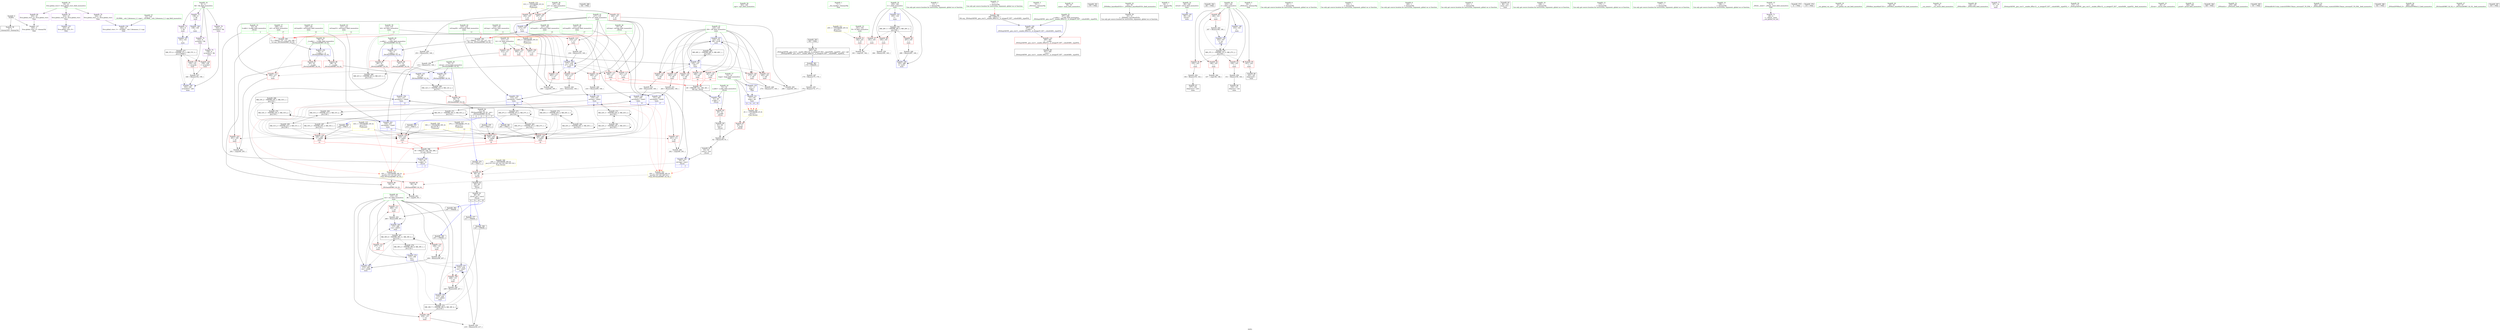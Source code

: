 digraph "SVFG" {
	label="SVFG";

	Node0x5619ba3e0a50 [shape=record,color=grey,label="{NodeID: 0\nNullPtr}"];
	Node0x5619ba3e0a50 -> Node0x5619ba3f6b60[style=solid];
	Node0x5619ba3e0a50 -> Node0x5619ba3fbd30[style=solid];
	Node0x5619ba411150 [shape=record,color=black,label="{NodeID: 277\nMR_57V_4 = PHI(MR_57V_5, MR_57V_3, )\npts\{110000 \}\n}"];
	Node0x5619ba411150 -> Node0x5619ba3fb480[style=dashed];
	Node0x5619ba411150 -> Node0x5619ba3fb550[style=dashed];
	Node0x5619ba411150 -> Node0x5619ba3fc720[style=dashed];
	Node0x5619ba3f5ec0 [shape=record,color=red,label="{NodeID: 111\n268\<--115\n\<--res\nmain\n}"];
	Node0x5619ba3f5ec0 -> Node0x5619ba402b00[style=solid];
	Node0x5619ba3f4250 [shape=record,color=green,label="{NodeID: 28\n74\<--75\nretval\<--retval_field_insensitive\n_ZSt3minIiERKT_S2_S2_\n}"];
	Node0x5619ba3f4250 -> Node0x5619ba3f8170[style=solid];
	Node0x5619ba3f4250 -> Node0x5619ba3fc240[style=solid];
	Node0x5619ba3f4250 -> Node0x5619ba3fc310[style=solid];
	Node0x5619ba3fedb0 [shape=record,color=black,label="{NodeID: 388\n194 = PHI()\n}"];
	Node0x5619ba3fbf00 [shape=record,color=blue,label="{NodeID: 139\n53\<--50\nb.addr\<--b\n_Z2coii\n|{|<s1>3}}"];
	Node0x5619ba3fbf00 -> Node0x5619ba3f80a0[style=dashed];
	Node0x5619ba3fbf00:s1 -> Node0x5619ba418b30[style=dashed,color=red];
	Node0x5619ba3f6960 [shape=record,color=green,label="{NodeID: 56\n303\<--304\nsqrt\<--sqrt_field_insensitive\n}"];
	Node0x5619ba403580 [shape=record,color=grey,label="{NodeID: 250\n219 = Binary(218, 217, )\n}"];
	Node0x5619ba403580 -> Node0x5619ba3fcda0[style=solid];
	Node0x5619ba3fd5c0 [shape=record,color=blue,label="{NodeID: 167\n125\<--274\ni36\<--inc56\nmain\n}"];
	Node0x5619ba3fd5c0 -> Node0x5619ba3faed0[style=dashed];
	Node0x5619ba3fd5c0 -> Node0x5619ba3fafa0[style=dashed];
	Node0x5619ba3fd5c0 -> Node0x5619ba3fb070[style=dashed];
	Node0x5619ba3fd5c0 -> Node0x5619ba3fb140[style=dashed];
	Node0x5619ba3fd5c0 -> Node0x5619ba3fb210[style=dashed];
	Node0x5619ba3fd5c0 -> Node0x5619ba3fb2e0[style=dashed];
	Node0x5619ba3fd5c0 -> Node0x5619ba3fb3b0[style=dashed];
	Node0x5619ba3fd5c0 -> Node0x5619ba3fd5c0[style=dashed];
	Node0x5619ba3fd5c0 -> Node0x5619ba413850[style=dashed];
	Node0x5619ba3f8170 [shape=record,color=red,label="{NodeID: 84\n94\<--74\n\<--retval\n_ZSt3minIiERKT_S2_S2_\n}"];
	Node0x5619ba3f8170 -> Node0x5619ba3f70a0[style=solid];
	Node0x5619ba3cf5d0 [shape=record,color=green,label="{NodeID: 1\n7\<--1\n__dso_handle\<--dummyObj\nGlob }"];
	Node0x5619ba411650 [shape=record,color=black,label="{NodeID: 278\nMR_29V_3 = PHI(MR_29V_4, MR_29V_2, )\npts\{106 \}\n}"];
	Node0x5619ba411650 -> Node0x5619ba3f5360[style=dashed];
	Node0x5619ba411650 -> Node0x5619ba3f5430[style=dashed];
	Node0x5619ba411650 -> Node0x5619ba3f5500[style=dashed];
	Node0x5619ba411650 -> Node0x5619ba3fd690[style=dashed];
	Node0x5619ba3f5f90 [shape=record,color=red,label="{NodeID: 112\n277\<--115\n\<--res\nmain\n}"];
	Node0x5619ba3f4320 [shape=record,color=green,label="{NodeID: 29\n76\<--77\n__a.addr\<--__a.addr_field_insensitive\n_ZSt3minIiERKT_S2_S2_\n}"];
	Node0x5619ba3f4320 -> Node0x5619ba3f8240[style=solid];
	Node0x5619ba3f4320 -> Node0x5619ba3f8310[style=solid];
	Node0x5619ba3f4320 -> Node0x5619ba3fc0a0[style=solid];
	Node0x5619ba3fee80 [shape=record,color=black,label="{NodeID: 389\n225 = PHI(71, )\n}"];
	Node0x5619ba3fee80 -> Node0x5619ba3fb6f0[style=solid];
	Node0x5619ba3fbfd0 [shape=record,color=blue,label="{NodeID: 140\n55\<--63\nref.tmp\<--conv1\n_Z2coii\n|{|<s1>3}}"];
	Node0x5619ba3fbfd0 -> Node0x5619ba3f80a0[style=dashed];
	Node0x5619ba3fbfd0:s1 -> Node0x5619ba418c40[style=dashed,color=red];
	Node0x5619ba3f6a60 [shape=record,color=green,label="{NodeID: 57\n21\<--319\n_GLOBAL__sub_I_kitamasa_2_1.cpp\<--_GLOBAL__sub_I_kitamasa_2_1.cpp_field_insensitive\n}"];
	Node0x5619ba3f6a60 -> Node0x5619ba3fbc30[style=solid];
	Node0x5619ba403700 [shape=record,color=grey,label="{NodeID: 251\n263 = Binary(262, 140, )\n}"];
	Node0x5619ba403700 -> Node0x5619ba3fd420[style=solid];
	Node0x5619ba3fd690 [shape=record,color=blue,label="{NodeID: 168\n105\<--288\nt\<--inc61\nmain\n}"];
	Node0x5619ba3fd690 -> Node0x5619ba411650[style=dashed];
	Node0x5619ba3f8240 [shape=record,color=red,label="{NodeID: 85\n84\<--76\n\<--__a.addr\n_ZSt3minIiERKT_S2_S2_\n}"];
	Node0x5619ba3f8240 -> Node0x5619ba3f8650[style=solid];
	Node0x5619ba3e0ae0 [shape=record,color=green,label="{NodeID: 2\n13\<--1\n\<--dummyObj\nCan only get source location for instruction, argument, global var or function.}"];
	Node0x5619ba411b50 [shape=record,color=black,label="{NodeID: 279\nMR_39V_2 = PHI(MR_39V_8, MR_39V_1, )\npts\{116 \}\n}"];
	Node0x5619ba411b50 -> Node0x5619ba3fca60[style=dashed];
	Node0x5619ba3f6060 [shape=record,color=red,label="{NodeID: 113\n200\<--117\n\<--i17\nmain\n}"];
	Node0x5619ba3f6060 -> Node0x5619ba404780[style=solid];
	Node0x5619ba3f43f0 [shape=record,color=green,label="{NodeID: 30\n78\<--79\n__b.addr\<--__b.addr_field_insensitive\n_ZSt3minIiERKT_S2_S2_\n}"];
	Node0x5619ba3f43f0 -> Node0x5619ba3f83e0[style=solid];
	Node0x5619ba3f43f0 -> Node0x5619ba3f84b0[style=solid];
	Node0x5619ba3f43f0 -> Node0x5619ba3fc170[style=solid];
	Node0x5619ba3ff080 [shape=record,color=black,label="{NodeID: 390\n227 = PHI(48, )\n}"];
	Node0x5619ba3ff080 -> Node0x5619ba402f80[style=solid];
	Node0x5619ba3fc0a0 [shape=record,color=blue,label="{NodeID: 141\n76\<--72\n__a.addr\<--__a\n_ZSt3minIiERKT_S2_S2_\n}"];
	Node0x5619ba3fc0a0 -> Node0x5619ba3f8240[style=dashed];
	Node0x5619ba3fc0a0 -> Node0x5619ba3f8310[style=dashed];
	Node0x5619ba3f6b60 [shape=record,color=black,label="{NodeID: 58\n2\<--3\ndummyVal\<--dummyVal\n}"];
	Node0x5619ba403880 [shape=record,color=grey,label="{NodeID: 252\n259 = Binary(258, 257, )\n}"];
	Node0x5619ba403880 -> Node0x5619ba3fd350[style=solid];
	Node0x5619ba3fd760 [shape=record,color=blue,label="{NodeID: 169\n297\<--296\n__x.addr\<--__x\n_ZSt4sqrtIiEN9__gnu_cxx11__enable_ifIXsr12__is_integerIT_EE7__valueEdE6__typeES2_\n}"];
	Node0x5619ba3fd760 -> Node0x5619ba3fb960[style=dashed];
	Node0x5619ba3f8310 [shape=record,color=red,label="{NodeID: 86\n91\<--76\n\<--__a.addr\n_ZSt3minIiERKT_S2_S2_\n}"];
	Node0x5619ba3f8310 -> Node0x5619ba3fc310[style=solid];
	Node0x5619ba3e0b70 [shape=record,color=green,label="{NodeID: 3\n15\<--1\n_ZSt3cin\<--dummyObj\nGlob }"];
	Node0x5619ba412050 [shape=record,color=black,label="{NodeID: 280\nMR_41V_2 = PHI(MR_41V_4, MR_41V_1, )\npts\{118 \}\n}"];
	Node0x5619ba412050 -> Node0x5619ba3fcb30[style=dashed];
	Node0x5619ba3f6130 [shape=record,color=red,label="{NodeID: 114\n205\<--117\n\<--i17\nmain\n}"];
	Node0x5619ba3f6130 -> Node0x5619ba404480[style=solid];
	Node0x5619ba3f44c0 [shape=record,color=green,label="{NodeID: 31\n96\<--97\nmain\<--main_field_insensitive\n}"];
	Node0x5619ba3ff1c0 [shape=record,color=black,label="{NodeID: 391\n278 = PHI()\n}"];
	Node0x5619ba419210 [shape=record,color=yellow,style=double,label="{NodeID: 308\n10V_1 = ENCHI(MR_10V_0)\npts\{110 114 120 122 124 128 130 132 \}\nFun[_Z2coii]}"];
	Node0x5619ba419210 -> Node0x5619ba3f80a0[style=dashed];
	Node0x5619ba3fc170 [shape=record,color=blue,label="{NodeID: 142\n78\<--73\n__b.addr\<--__b\n_ZSt3minIiERKT_S2_S2_\n}"];
	Node0x5619ba3fc170 -> Node0x5619ba3f83e0[style=dashed];
	Node0x5619ba3fc170 -> Node0x5619ba3f84b0[style=dashed];
	Node0x5619ba3f6c60 [shape=record,color=black,label="{NodeID: 59\n32\<--33\n\<--_ZNSt8ios_base4InitD1Ev\nCan only get source location for instruction, argument, global var or function.}"];
	Node0x5619ba403a00 [shape=record,color=grey,label="{NodeID: 253\n250 = Binary(249, 140, )\n}"];
	Node0x5619ba403a00 -> Node0x5619ba3fd1b0[style=solid];
	Node0x5619ba3f83e0 [shape=record,color=red,label="{NodeID: 87\n82\<--78\n\<--__b.addr\n_ZSt3minIiERKT_S2_S2_\n}"];
	Node0x5619ba3f83e0 -> Node0x5619ba3f8580[style=solid];
	Node0x5619ba3e24e0 [shape=record,color=green,label="{NodeID: 4\n16\<--1\n.str\<--dummyObj\nGlob }"];
	Node0x5619ba412550 [shape=record,color=black,label="{NodeID: 281\nMR_43V_2 = PHI(MR_43V_3, MR_43V_1, )\npts\{120 \}\n}"];
	Node0x5619ba412550 -> Node0x5619ba3fb7c0[style=dashed];
	Node0x5619ba412550 -> Node0x5619ba3fb890[style=dashed];
	Node0x5619ba412550 -> Node0x5619ba3fcc00[style=dashed];
	Node0x5619ba412550 -> Node0x5619ba40fd50[style=dashed];
	Node0x5619ba412550 -> Node0x5619ba412550[style=dashed];
	Node0x5619ba3f6200 [shape=record,color=red,label="{NodeID: 115\n208\<--117\n\<--i17\nmain\n|{<s0>12}}"];
	Node0x5619ba3f6200:s0 -> Node0x5619ba3ffc90[style=solid,color=red];
	Node0x5619ba3f4590 [shape=record,color=green,label="{NodeID: 32\n99\<--100\nretval\<--retval_field_insensitive\nmain\n}"];
	Node0x5619ba3f4590 -> Node0x5619ba3fc3e0[style=solid];
	Node0x5619ba3ff290 [shape=record,color=black,label="{NodeID: 392\n281 = PHI()\n}"];
	Node0x5619ba3fc240 [shape=record,color=blue,label="{NodeID: 143\n74\<--88\nretval\<--\n_ZSt3minIiERKT_S2_S2_\n}"];
	Node0x5619ba3fc240 -> Node0x5619ba414c50[style=dashed];
	Node0x5619ba3f6d60 [shape=record,color=black,label="{NodeID: 60\n61\<--60\nconv\<--\n_Z2coii\n}"];
	Node0x5619ba3f6d60 -> Node0x5619ba402800[style=solid];
	Node0x5619ba403b80 [shape=record,color=grey,label="{NodeID: 254\n156 = Binary(155, 143, )\n}"];
	Node0x5619ba403b80 -> Node0x5619ba3f7310[style=solid];
	Node0x5619ba3f84b0 [shape=record,color=red,label="{NodeID: 88\n88\<--78\n\<--__b.addr\n_ZSt3minIiERKT_S2_S2_\n}"];
	Node0x5619ba3f84b0 -> Node0x5619ba3fc240[style=solid];
	Node0x5619ba3e2570 [shape=record,color=green,label="{NodeID: 5\n18\<--1\n_ZSt4cout\<--dummyObj\nGlob }"];
	Node0x5619ba412a50 [shape=record,color=black,label="{NodeID: 282\nMR_45V_2 = PHI(MR_45V_3, MR_45V_1, )\npts\{122 \}\n}"];
	Node0x5619ba412a50 -> Node0x5619ba3fb7c0[style=dashed];
	Node0x5619ba412a50 -> Node0x5619ba3fb890[style=dashed];
	Node0x5619ba412a50 -> Node0x5619ba3fccd0[style=dashed];
	Node0x5619ba412a50 -> Node0x5619ba410250[style=dashed];
	Node0x5619ba412a50 -> Node0x5619ba412a50[style=dashed];
	Node0x5619ba3fab90 [shape=record,color=red,label="{NodeID: 116\n209\<--117\n\<--i17\nmain\n}"];
	Node0x5619ba3fab90 -> Node0x5619ba402680[style=solid];
	Node0x5619ba3f4660 [shape=record,color=green,label="{NodeID: 33\n101\<--102\nN\<--N_field_insensitive\nmain\n}"];
	Node0x5619ba3f4660 -> Node0x5619ba3f8720[style=solid];
	Node0x5619ba3ff360 [shape=record,color=black,label="{NodeID: 393\n302 = PHI()\n}"];
	Node0x5619ba3ff360 -> Node0x5619ba3f7580[style=solid];
	Node0x5619ba3fc310 [shape=record,color=blue,label="{NodeID: 144\n74\<--91\nretval\<--\n_ZSt3minIiERKT_S2_S2_\n}"];
	Node0x5619ba3fc310 -> Node0x5619ba414c50[style=dashed];
	Node0x5619ba3f6e30 [shape=record,color=black,label="{NodeID: 61\n63\<--62\nconv1\<--mul\n_Z2coii\n}"];
	Node0x5619ba3f6e30 -> Node0x5619ba3fbfd0[style=solid];
	Node0x5619ba403d00 [shape=record,color=grey,label="{NodeID: 255\n253 = Binary(252, 140, )\n}"];
	Node0x5619ba403d00 -> Node0x5619ba3fd280[style=solid];
	Node0x5619ba3f8580 [shape=record,color=red,label="{NodeID: 89\n83\<--82\n\<--\n_ZSt3minIiERKT_S2_S2_\n}"];
	Node0x5619ba3f8580 -> Node0x5619ba404900[style=solid];
	Node0x5619ba3e2930 [shape=record,color=green,label="{NodeID: 6\n20\<--1\n\<--dummyObj\nCan only get source location for instruction, argument, global var or function.}"];
	Node0x5619ba413760 [shape=record,color=black,label="{NodeID: 283\nMR_47V_2 = PHI(MR_47V_3, MR_47V_1, )\npts\{124 \}\n}"];
	Node0x5619ba413760 -> Node0x5619ba3fb620[style=dashed];
	Node0x5619ba413760 -> Node0x5619ba3fb7c0[style=dashed];
	Node0x5619ba413760 -> Node0x5619ba3fb890[style=dashed];
	Node0x5619ba413760 -> Node0x5619ba3fce70[style=dashed];
	Node0x5619ba413760 -> Node0x5619ba410750[style=dashed];
	Node0x5619ba413760 -> Node0x5619ba413760[style=dashed];
	Node0x5619ba3fac60 [shape=record,color=red,label="{NodeID: 117\n221\<--117\n\<--i17\nmain\n|{<s0>14}}"];
	Node0x5619ba3fac60:s0 -> Node0x5619ba3ffc90[style=solid,color=red];
	Node0x5619ba3f4730 [shape=record,color=green,label="{NodeID: 34\n103\<--104\ni\<--i_field_insensitive\nmain\n}"];
	Node0x5619ba3f4730 -> Node0x5619ba3f87f0[style=solid];
	Node0x5619ba3f4730 -> Node0x5619ba3f88c0[style=solid];
	Node0x5619ba3f4730 -> Node0x5619ba3f8990[style=solid];
	Node0x5619ba3f4730 -> Node0x5619ba3f8a60[style=solid];
	Node0x5619ba3f4730 -> Node0x5619ba3f5290[style=solid];
	Node0x5619ba3f4730 -> Node0x5619ba3fc650[style=solid];
	Node0x5619ba3f4730 -> Node0x5619ba3fc7f0[style=solid];
	Node0x5619ba3ff430 [shape=record,color=black,label="{NodeID: 394\n72 = PHI(55, 119, 123, 127, 131, )\n0th arg _ZSt3minIiERKT_S2_S2_ }"];
	Node0x5619ba3ff430 -> Node0x5619ba3fc0a0[style=solid];
	Node0x5619ba419510 [shape=record,color=yellow,style=double,label="{NodeID: 311\n25V_1 = ENCHI(MR_25V_0)\npts\{102 \}\nFun[main]}"];
	Node0x5619ba419510 -> Node0x5619ba3f8720[style=dashed];
	Node0x5619ba3fc3e0 [shape=record,color=blue,label="{NodeID: 145\n99\<--134\nretval\<--\nmain\n}"];
	Node0x5619ba3f6f00 [shape=record,color=black,label="{NodeID: 62\n69\<--68\nconv2\<--\n_Z2coii\n}"];
	Node0x5619ba3f6f00 -> Node0x5619ba3f6fd0[style=solid];
	Node0x5619ba403e80 [shape=record,color=grey,label="{NodeID: 256\n151 = Binary(150, 140, )\n}"];
	Node0x5619ba403e80 -> Node0x5619ba3f7240[style=solid];
	Node0x5619ba3f8650 [shape=record,color=red,label="{NodeID: 90\n85\<--84\n\<--\n_ZSt3minIiERKT_S2_S2_\n}"];
	Node0x5619ba3f8650 -> Node0x5619ba404900[style=solid];
	Node0x5619ba3e29c0 [shape=record,color=green,label="{NodeID: 7\n134\<--1\n\<--dummyObj\nCan only get source location for instruction, argument, global var or function.}"];
	Node0x5619ba413850 [shape=record,color=black,label="{NodeID: 284\nMR_49V_2 = PHI(MR_49V_4, MR_49V_1, )\npts\{126 \}\n}"];
	Node0x5619ba413850 -> Node0x5619ba3fd0e0[style=dashed];
	Node0x5619ba3fad30 [shape=record,color=red,label="{NodeID: 118\n222\<--117\n\<--i17\nmain\n}"];
	Node0x5619ba3fad30 -> Node0x5619ba402c80[style=solid];
	Node0x5619ba3f4800 [shape=record,color=green,label="{NodeID: 35\n105\<--106\nt\<--t_field_insensitive\nmain\n}"];
	Node0x5619ba3f4800 -> Node0x5619ba3f5360[style=solid];
	Node0x5619ba3f4800 -> Node0x5619ba3f5430[style=solid];
	Node0x5619ba3f4800 -> Node0x5619ba3f5500[style=solid];
	Node0x5619ba3f4800 -> Node0x5619ba3fc990[style=solid];
	Node0x5619ba3f4800 -> Node0x5619ba3fd690[style=solid];
	Node0x5619ba3ff940 [shape=record,color=black,label="{NodeID: 395\n73 = PHI(53, 121, 113, 129, 109, )\n1st arg _ZSt3minIiERKT_S2_S2_ }"];
	Node0x5619ba3ff940 -> Node0x5619ba3fc170[style=solid];
	Node0x5619ba3fc4b0 [shape=record,color=blue,label="{NodeID: 146\n138\<--140\n\<--\nmain\n}"];
	Node0x5619ba3fc4b0 -> Node0x5619ba3fc580[style=dashed];
	Node0x5619ba3f6fd0 [shape=record,color=black,label="{NodeID: 63\n48\<--69\n_Z2coii_ret\<--conv2\n_Z2coii\n|{<s0>12|<s1>14|<s2>16|<s3>18}}"];
	Node0x5619ba3f6fd0:s0 -> Node0x5619ba430ef0[style=solid,color=blue];
	Node0x5619ba3f6fd0:s1 -> Node0x5619ba3ff080[style=solid,color=blue];
	Node0x5619ba3f6fd0:s2 -> Node0x5619ba431230[style=solid,color=blue];
	Node0x5619ba3f6fd0:s3 -> Node0x5619ba4314b0[style=solid,color=blue];
	Node0x5619ba404000 [shape=record,color=grey,label="{NodeID: 257\n160 = Binary(154, 159, )\n}"];
	Node0x5619ba404000 -> Node0x5619ba3fc720[style=solid];
	Node0x5619ba3f8720 [shape=record,color=red,label="{NodeID: 91\n182\<--101\n\<--N\nmain\n}"];
	Node0x5619ba3f8720 -> Node0x5619ba404600[style=solid];
	Node0x5619ba3e2a50 [shape=record,color=green,label="{NodeID: 8\n140\<--1\n\<--dummyObj\nCan only get source location for instruction, argument, global var or function.}"];
	Node0x5619ba413d50 [shape=record,color=black,label="{NodeID: 285\nMR_51V_2 = PHI(MR_51V_3, MR_51V_1, )\npts\{128 \}\n}"];
	Node0x5619ba413d50 -> Node0x5619ba3fb620[style=dashed];
	Node0x5619ba413d50 -> Node0x5619ba3fb6f0[style=dashed];
	Node0x5619ba413d50 -> Node0x5619ba40e950[style=dashed];
	Node0x5619ba3fae00 [shape=record,color=red,label="{NodeID: 119\n233\<--117\n\<--i17\nmain\n}"];
	Node0x5619ba3fae00 -> Node0x5619ba402e00[style=solid];
	Node0x5619ba3f48d0 [shape=record,color=green,label="{NodeID: 36\n107\<--108\na1\<--a1_field_insensitive\nmain\n}"];
	Node0x5619ba3f48d0 -> Node0x5619ba3f55d0[style=solid];
	Node0x5619ba3f48d0 -> Node0x5619ba3f56a0[style=solid];
	Node0x5619ba3f48d0 -> Node0x5619ba3f5770[style=solid];
	Node0x5619ba3ffb80 [shape=record,color=black,label="{NodeID: 396\n296 = PHI(171, )\n0th arg _ZSt4sqrtIiEN9__gnu_cxx11__enable_ifIXsr12__is_integerIT_EE7__valueEdE6__typeES2_ }"];
	Node0x5619ba3ffb80 -> Node0x5619ba3fd760[style=solid];
	Node0x5619ba3fc580 [shape=record,color=blue,label="{NodeID: 147\n141\<--143\n\<--\nmain\n}"];
	Node0x5619ba3fc580 -> Node0x5619ba411150[style=dashed];
	Node0x5619ba3f70a0 [shape=record,color=black,label="{NodeID: 64\n71\<--94\n_ZSt3minIiERKT_S2_S2__ret\<--\n_ZSt3minIiERKT_S2_S2_\n|{<s0>3|<s1>11|<s2>13|<s3>15|<s4>17}}"];
	Node0x5619ba3f70a0:s0 -> Node0x5619ba42f150[style=solid,color=blue];
	Node0x5619ba3f70a0:s1 -> Node0x5619ba430d00[style=solid,color=blue];
	Node0x5619ba3f70a0:s2 -> Node0x5619ba3fee80[style=solid,color=blue];
	Node0x5619ba3f70a0:s3 -> Node0x5619ba4310c0[style=solid,color=blue];
	Node0x5619ba3f70a0:s4 -> Node0x5619ba431370[style=solid,color=blue];
	Node0x5619ba404180 [shape=record,color=grey,label="{NodeID: 258\n213 = Binary(212, 140, )\n}"];
	Node0x5619ba404180 -> Node0x5619ba3fccd0[style=solid];
	Node0x5619ba3f87f0 [shape=record,color=red,label="{NodeID: 92\n146\<--103\n\<--i\nmain\n}"];
	Node0x5619ba3f87f0 -> Node0x5619ba404a80[style=solid];
	Node0x5619ba3e20e0 [shape=record,color=green,label="{NodeID: 9\n143\<--1\n\<--dummyObj\nCan only get source location for instruction, argument, global var or function.}"];
	Node0x5619ba414250 [shape=record,color=black,label="{NodeID: 286\nMR_53V_2 = PHI(MR_53V_3, MR_53V_1, )\npts\{130 \}\n}"];
	Node0x5619ba414250 -> Node0x5619ba3fb620[style=dashed];
	Node0x5619ba414250 -> Node0x5619ba3fb6f0[style=dashed];
	Node0x5619ba414250 -> Node0x5619ba40ee50[style=dashed];
	Node0x5619ba3faed0 [shape=record,color=red,label="{NodeID: 120\n240\<--125\n\<--i36\nmain\n}"];
	Node0x5619ba3faed0 -> Node0x5619ba404d80[style=solid];
	Node0x5619ba3f49a0 [shape=record,color=green,label="{NodeID: 37\n109\<--110\na2\<--a2_field_insensitive\nmain\n|{|<s1>17}}"];
	Node0x5619ba3f49a0 -> Node0x5619ba3f5840[style=solid];
	Node0x5619ba3f49a0:s1 -> Node0x5619ba3ff940[style=solid,color=red];
	Node0x5619ba3ffc90 [shape=record,color=black,label="{NodeID: 397\n49 = PHI(208, 221, 248, 261, )\n0th arg _Z2coii }"];
	Node0x5619ba3ffc90 -> Node0x5619ba3fbe30[style=solid];
	Node0x5619ba4197b0 [shape=record,color=yellow,style=double,label="{NodeID: 314\n31V_1 = ENCHI(MR_31V_0)\npts\{108 \}\nFun[main]}"];
	Node0x5619ba4197b0 -> Node0x5619ba3f55d0[style=dashed];
	Node0x5619ba4197b0 -> Node0x5619ba3f56a0[style=dashed];
	Node0x5619ba4197b0 -> Node0x5619ba3f5770[style=dashed];
	Node0x5619ba3fc650 [shape=record,color=blue,label="{NodeID: 148\n103\<--143\ni\<--\nmain\n}"];
	Node0x5619ba3fc650 -> Node0x5619ba410c50[style=dashed];
	Node0x5619ba3f7170 [shape=record,color=black,label="{NodeID: 65\n98\<--134\nmain_ret\<--\nmain\n}"];
	Node0x5619ba404300 [shape=record,color=grey,label="{NodeID: 259\n186 = Binary(185, 140, )\n}"];
	Node0x5619ba3f88c0 [shape=record,color=red,label="{NodeID: 93\n150\<--103\n\<--i\nmain\n}"];
	Node0x5619ba3f88c0 -> Node0x5619ba403e80[style=solid];
	Node0x5619ba3e2170 [shape=record,color=green,label="{NodeID: 10\n148\<--1\n\<--dummyObj\nCan only get source location for instruction, argument, global var or function.}"];
	Node0x5619ba414750 [shape=record,color=black,label="{NodeID: 287\nMR_55V_2 = PHI(MR_55V_3, MR_55V_1, )\npts\{132 \}\n}"];
	Node0x5619ba414750 -> Node0x5619ba3fb620[style=dashed];
	Node0x5619ba414750 -> Node0x5619ba3fb6f0[style=dashed];
	Node0x5619ba414750 -> Node0x5619ba40f350[style=dashed];
	Node0x5619ba3fafa0 [shape=record,color=red,label="{NodeID: 121\n245\<--125\n\<--i36\nmain\n}"];
	Node0x5619ba3fafa0 -> Node0x5619ba404c00[style=solid];
	Node0x5619ba3f4a70 [shape=record,color=green,label="{NodeID: 38\n111\<--112\nb1\<--b1_field_insensitive\nmain\n}"];
	Node0x5619ba3f4a70 -> Node0x5619ba3f5910[style=solid];
	Node0x5619ba3f4a70 -> Node0x5619ba3f59e0[style=solid];
	Node0x5619ba3f4a70 -> Node0x5619ba3f5ab0[style=solid];
	Node0x5619ba3ffe60 [shape=record,color=black,label="{NodeID: 398\n50 = PHI(216, 226, 256, 266, )\n1st arg _Z2coii }"];
	Node0x5619ba3ffe60 -> Node0x5619ba3fbf00[style=solid];
	Node0x5619ba419890 [shape=record,color=yellow,style=double,label="{NodeID: 315\n33V_1 = ENCHI(MR_33V_0)\npts\{110 \}\nFun[main]|{|<s5>17}}"];
	Node0x5619ba419890 -> Node0x5619ba3f5840[style=dashed];
	Node0x5619ba419890 -> Node0x5619ba3fb620[style=dashed];
	Node0x5619ba419890 -> Node0x5619ba3fb6f0[style=dashed];
	Node0x5619ba419890 -> Node0x5619ba3fb7c0[style=dashed];
	Node0x5619ba419890 -> Node0x5619ba3fb890[style=dashed];
	Node0x5619ba419890:s5 -> Node0x5619ba418b30[style=dashed,color=red];
	Node0x5619ba3fc720 [shape=record,color=blue,label="{NodeID: 149\n163\<--160\narrayidx5\<--add\nmain\n}"];
	Node0x5619ba3fc720 -> Node0x5619ba411150[style=dashed];
	Node0x5619ba3f7240 [shape=record,color=black,label="{NodeID: 66\n152\<--151\nidxprom\<--sub\nmain\n}"];
	Node0x5619ba404480 [shape=record,color=grey,label="{NodeID: 260\n206 = cmp(204, 205, )\n}"];
	Node0x5619ba3f8990 [shape=record,color=red,label="{NodeID: 94\n155\<--103\n\<--i\nmain\n}"];
	Node0x5619ba3f8990 -> Node0x5619ba403b80[style=solid];
	Node0x5619ba3e1ea0 [shape=record,color=green,label="{NodeID: 11\n171\<--1\n\<--dummyObj\nCan only get source location for instruction, argument, global var or function.|{<s0>5}}"];
	Node0x5619ba3e1ea0:s0 -> Node0x5619ba3ffb80[style=solid,color=red];
	Node0x5619ba414c50 [shape=record,color=black,label="{NodeID: 288\nMR_12V_3 = PHI(MR_12V_4, MR_12V_2, )\npts\{75 \}\n}"];
	Node0x5619ba414c50 -> Node0x5619ba3f8170[style=dashed];
	Node0x5619ba3fb070 [shape=record,color=red,label="{NodeID: 122\n248\<--125\n\<--i36\nmain\n|{<s0>16}}"];
	Node0x5619ba3fb070:s0 -> Node0x5619ba3ffc90[style=solid,color=red];
	Node0x5619ba3f4b40 [shape=record,color=green,label="{NodeID: 39\n113\<--114\nb2\<--b2_field_insensitive\nmain\n|{|<s1>13}}"];
	Node0x5619ba3f4b40 -> Node0x5619ba3f5b80[style=solid];
	Node0x5619ba3f4b40:s1 -> Node0x5619ba3ff940[style=solid,color=red];
	Node0x5619ba419970 [shape=record,color=yellow,style=double,label="{NodeID: 316\n35V_1 = ENCHI(MR_35V_0)\npts\{112 \}\nFun[main]}"];
	Node0x5619ba419970 -> Node0x5619ba3f5910[style=dashed];
	Node0x5619ba419970 -> Node0x5619ba3f59e0[style=dashed];
	Node0x5619ba419970 -> Node0x5619ba3f5ab0[style=dashed];
	Node0x5619ba3fc7f0 [shape=record,color=blue,label="{NodeID: 150\n103\<--167\ni\<--inc\nmain\n}"];
	Node0x5619ba3fc7f0 -> Node0x5619ba410c50[style=dashed];
	Node0x5619ba3f7310 [shape=record,color=black,label="{NodeID: 67\n157\<--156\nidxprom2\<--sub1\nmain\n}"];
	Node0x5619ba404600 [shape=record,color=grey,label="{NodeID: 261\n183 = cmp(181, 182, )\n}"];
	Node0x5619ba3f8a60 [shape=record,color=red,label="{NodeID: 95\n161\<--103\n\<--i\nmain\n}"];
	Node0x5619ba3f8a60 -> Node0x5619ba3f73e0[style=solid];
	Node0x5619ba3e1f70 [shape=record,color=green,label="{NodeID: 12\n175\<--1\n\<--dummyObj\nCan only get source location for instruction, argument, global var or function.}"];
	Node0x5619ba3fb140 [shape=record,color=red,label="{NodeID: 123\n249\<--125\n\<--i36\nmain\n}"];
	Node0x5619ba3fb140 -> Node0x5619ba403a00[style=solid];
	Node0x5619ba3f4c10 [shape=record,color=green,label="{NodeID: 40\n115\<--116\nres\<--res_field_insensitive\nmain\n}"];
	Node0x5619ba3f4c10 -> Node0x5619ba3f5c50[style=solid];
	Node0x5619ba3f4c10 -> Node0x5619ba3f5d20[style=solid];
	Node0x5619ba3f4c10 -> Node0x5619ba3f5df0[style=solid];
	Node0x5619ba3f4c10 -> Node0x5619ba3f5ec0[style=solid];
	Node0x5619ba3f4c10 -> Node0x5619ba3f5f90[style=solid];
	Node0x5619ba3f4c10 -> Node0x5619ba3fca60[style=solid];
	Node0x5619ba3f4c10 -> Node0x5619ba3fcda0[style=solid];
	Node0x5619ba3f4c10 -> Node0x5619ba3fcf40[style=solid];
	Node0x5619ba3f4c10 -> Node0x5619ba3fd350[style=solid];
	Node0x5619ba3f4c10 -> Node0x5619ba3fd4f0[style=solid];
	Node0x5619ba419a50 [shape=record,color=yellow,style=double,label="{NodeID: 317\n37V_1 = ENCHI(MR_37V_0)\npts\{114 \}\nFun[main]|{|<s5>13}}"];
	Node0x5619ba419a50 -> Node0x5619ba3f5b80[style=dashed];
	Node0x5619ba419a50 -> Node0x5619ba3fb620[style=dashed];
	Node0x5619ba419a50 -> Node0x5619ba3fb6f0[style=dashed];
	Node0x5619ba419a50 -> Node0x5619ba3fb7c0[style=dashed];
	Node0x5619ba419a50 -> Node0x5619ba3fb890[style=dashed];
	Node0x5619ba419a50:s5 -> Node0x5619ba418b30[style=dashed,color=red];
	Node0x5619ba3fc8c0 [shape=record,color=blue,label="{NodeID: 151\n12\<--176\nhoge\<--div\nmain\n|{<s0>12|<s1>14|<s2>16|<s3>18}}"];
	Node0x5619ba3fc8c0:s0 -> Node0x5619ba418e60[style=dashed,color=red];
	Node0x5619ba3fc8c0:s1 -> Node0x5619ba418e60[style=dashed,color=red];
	Node0x5619ba3fc8c0:s2 -> Node0x5619ba418e60[style=dashed,color=red];
	Node0x5619ba3fc8c0:s3 -> Node0x5619ba418e60[style=dashed,color=red];
	Node0x5619ba3f73e0 [shape=record,color=black,label="{NodeID: 68\n162\<--161\nidxprom4\<--\nmain\n}"];
	Node0x5619ba404780 [shape=record,color=grey,label="{NodeID: 262\n202 = cmp(200, 201, )\n}"];
	Node0x5619ba3f5290 [shape=record,color=red,label="{NodeID: 96\n166\<--103\n\<--i\nmain\n}"];
	Node0x5619ba3f5290 -> Node0x5619ba402980[style=solid];
	Node0x5619ba3e3960 [shape=record,color=green,label="{NodeID: 13\n177\<--1\n\<--dummyObj\nCan only get source location for instruction, argument, global var or function.}"];
	Node0x5619ba3fb210 [shape=record,color=red,label="{NodeID: 124\n261\<--125\n\<--i36\nmain\n|{<s0>18}}"];
	Node0x5619ba3fb210:s0 -> Node0x5619ba3ffc90[style=solid,color=red];
	Node0x5619ba3f4ce0 [shape=record,color=green,label="{NodeID: 41\n117\<--118\ni17\<--i17_field_insensitive\nmain\n}"];
	Node0x5619ba3f4ce0 -> Node0x5619ba3f6060[style=solid];
	Node0x5619ba3f4ce0 -> Node0x5619ba3f6130[style=solid];
	Node0x5619ba3f4ce0 -> Node0x5619ba3f6200[style=solid];
	Node0x5619ba3f4ce0 -> Node0x5619ba3fab90[style=solid];
	Node0x5619ba3f4ce0 -> Node0x5619ba3fac60[style=solid];
	Node0x5619ba3f4ce0 -> Node0x5619ba3fad30[style=solid];
	Node0x5619ba3f4ce0 -> Node0x5619ba3fae00[style=solid];
	Node0x5619ba3f4ce0 -> Node0x5619ba3fcb30[style=solid];
	Node0x5619ba3f4ce0 -> Node0x5619ba3fd010[style=solid];
	Node0x5619ba3fc990 [shape=record,color=blue,label="{NodeID: 152\n105\<--134\nt\<--\nmain\n}"];
	Node0x5619ba3fc990 -> Node0x5619ba411650[style=dashed];
	Node0x5619ba3f74b0 [shape=record,color=black,label="{NodeID: 69\n301\<--300\nconv\<--\n_ZSt4sqrtIiEN9__gnu_cxx11__enable_ifIXsr12__is_integerIT_EE7__valueEdE6__typeES2_\n}"];
	Node0x5619ba404900 [shape=record,color=grey,label="{NodeID: 263\n86 = cmp(83, 85, )\n}"];
	Node0x5619ba3f5360 [shape=record,color=red,label="{NodeID: 97\n181\<--105\n\<--t\nmain\n}"];
	Node0x5619ba3f5360 -> Node0x5619ba404600[style=solid];
	Node0x5619ba3e3a30 [shape=record,color=green,label="{NodeID: 14\n196\<--1\n\<--dummyObj\nCan only get source location for instruction, argument, global var or function.}"];
	Node0x5619ba42f150 [shape=record,color=black,label="{NodeID: 374\n65 = PHI(71, )\n}"];
	Node0x5619ba42f150 -> Node0x5619ba3f80a0[style=solid];
	Node0x5619ba3fb2e0 [shape=record,color=red,label="{NodeID: 125\n262\<--125\n\<--i36\nmain\n}"];
	Node0x5619ba3fb2e0 -> Node0x5619ba403700[style=solid];
	Node0x5619ba3f4db0 [shape=record,color=green,label="{NodeID: 42\n119\<--120\nref.tmp\<--ref.tmp_field_insensitive\nmain\n|{|<s1>11}}"];
	Node0x5619ba3f4db0 -> Node0x5619ba3fcc00[style=solid];
	Node0x5619ba3f4db0:s1 -> Node0x5619ba3ff430[style=solid,color=red];
	Node0x5619ba3fca60 [shape=record,color=blue,label="{NodeID: 153\n115\<--196\nres\<--\nmain\n}"];
	Node0x5619ba3fca60 -> Node0x5619ba3f5c50[style=dashed];
	Node0x5619ba3fca60 -> Node0x5619ba3fcda0[style=dashed];
	Node0x5619ba3fca60 -> Node0x5619ba40df50[style=dashed];
	Node0x5619ba3fca60 -> Node0x5619ba40f850[style=dashed];
	Node0x5619ba3f7580 [shape=record,color=black,label="{NodeID: 70\n295\<--302\n_ZSt4sqrtIiEN9__gnu_cxx11__enable_ifIXsr12__is_integerIT_EE7__valueEdE6__typeES2__ret\<--call\n_ZSt4sqrtIiEN9__gnu_cxx11__enable_ifIXsr12__is_integerIT_EE7__valueEdE6__typeES2_\n|{<s0>5}}"];
	Node0x5619ba3f7580:s0 -> Node0x5619ba4315f0[style=solid,color=blue];
	Node0x5619ba404a80 [shape=record,color=grey,label="{NodeID: 264\n147 = cmp(146, 148, )\n}"];
	Node0x5619ba3f5430 [shape=record,color=red,label="{NodeID: 98\n185\<--105\n\<--t\nmain\n}"];
	Node0x5619ba3f5430 -> Node0x5619ba404300[style=solid];
	Node0x5619ba3e3b00 [shape=record,color=green,label="{NodeID: 15\n4\<--6\n_ZStL8__ioinit\<--_ZStL8__ioinit_field_insensitive\nGlob }"];
	Node0x5619ba3e3b00 -> Node0x5619ba3f7650[style=solid];
	Node0x5619ba111850 [shape=record,color=black,label="{NodeID: 375\n31 = PHI()\n}"];
	Node0x5619ba3fb3b0 [shape=record,color=red,label="{NodeID: 126\n273\<--125\n\<--i36\nmain\n}"];
	Node0x5619ba3fb3b0 -> Node0x5619ba403280[style=solid];
	Node0x5619ba3f4e80 [shape=record,color=green,label="{NodeID: 43\n121\<--122\nref.tmp23\<--ref.tmp23_field_insensitive\nmain\n|{|<s1>11}}"];
	Node0x5619ba3f4e80 -> Node0x5619ba3fccd0[style=solid];
	Node0x5619ba3f4e80:s1 -> Node0x5619ba3ff940[style=solid,color=red];
	Node0x5619ba3fcb30 [shape=record,color=blue,label="{NodeID: 154\n117\<--197\ni17\<--\nmain\n}"];
	Node0x5619ba3fcb30 -> Node0x5619ba3f6060[style=dashed];
	Node0x5619ba3fcb30 -> Node0x5619ba3f6130[style=dashed];
	Node0x5619ba3fcb30 -> Node0x5619ba3f6200[style=dashed];
	Node0x5619ba3fcb30 -> Node0x5619ba3fab90[style=dashed];
	Node0x5619ba3fcb30 -> Node0x5619ba3fac60[style=dashed];
	Node0x5619ba3fcb30 -> Node0x5619ba3fad30[style=dashed];
	Node0x5619ba3fcb30 -> Node0x5619ba3fae00[style=dashed];
	Node0x5619ba3fcb30 -> Node0x5619ba3fd010[style=dashed];
	Node0x5619ba3fcb30 -> Node0x5619ba412050[style=dashed];
	Node0x5619ba3f7650 [shape=record,color=purple,label="{NodeID: 71\n30\<--4\n\<--_ZStL8__ioinit\n__cxx_global_var_init\n}"];
	Node0x5619ba404c00 [shape=record,color=grey,label="{NodeID: 265\n246 = cmp(244, 245, )\n}"];
	Node0x5619ba3f5500 [shape=record,color=red,label="{NodeID: 99\n287\<--105\n\<--t\nmain\n}"];
	Node0x5619ba3f5500 -> Node0x5619ba403400[style=solid];
	Node0x5619ba3f3a10 [shape=record,color=green,label="{NodeID: 16\n8\<--11\nfib\<--fib_field_insensitive\nGlob }"];
	Node0x5619ba3f3a10 -> Node0x5619ba3f7720[style=solid];
	Node0x5619ba3f3a10 -> Node0x5619ba3f77f0[style=solid];
	Node0x5619ba3f3a10 -> Node0x5619ba3f78c0[style=solid];
	Node0x5619ba3f3a10 -> Node0x5619ba3f7990[style=solid];
	Node0x5619ba3f3a10 -> Node0x5619ba3f7a60[style=solid];
	Node0x5619ba430d00 [shape=record,color=black,label="{NodeID: 376\n215 = PHI(71, )\n}"];
	Node0x5619ba430d00 -> Node0x5619ba3fb620[style=solid];
	Node0x5619ba3fb480 [shape=record,color=red,label="{NodeID: 127\n154\<--153\n\<--arrayidx\nmain\n}"];
	Node0x5619ba3fb480 -> Node0x5619ba404000[style=solid];
	Node0x5619ba3f4f50 [shape=record,color=green,label="{NodeID: 44\n123\<--124\nref.tmp28\<--ref.tmp28_field_insensitive\nmain\n|{|<s1>13}}"];
	Node0x5619ba3f4f50 -> Node0x5619ba3fce70[style=solid];
	Node0x5619ba3f4f50:s1 -> Node0x5619ba3ff430[style=solid,color=red];
	Node0x5619ba3fcc00 [shape=record,color=blue,label="{NodeID: 155\n119\<--210\nref.tmp\<--sub22\nmain\n|{|<s3>11}}"];
	Node0x5619ba3fcc00 -> Node0x5619ba3fb620[style=dashed];
	Node0x5619ba3fcc00 -> Node0x5619ba3fb6f0[style=dashed];
	Node0x5619ba3fcc00 -> Node0x5619ba40fd50[style=dashed];
	Node0x5619ba3fcc00:s3 -> Node0x5619ba418c40[style=dashed,color=red];
	Node0x5619ba3f7720 [shape=record,color=purple,label="{NodeID: 72\n138\<--8\n\<--fib\nmain\n}"];
	Node0x5619ba3f7720 -> Node0x5619ba3fc4b0[style=solid];
	Node0x5619ba404d80 [shape=record,color=grey,label="{NodeID: 266\n242 = cmp(240, 241, )\n}"];
	Node0x5619ba3f55d0 [shape=record,color=red,label="{NodeID: 100\n197\<--107\n\<--a1\nmain\n}"];
	Node0x5619ba3f55d0 -> Node0x5619ba3fcb30[style=solid];
	Node0x5619ba3f3aa0 [shape=record,color=green,label="{NodeID: 17\n12\<--14\nhoge\<--hoge_field_insensitive\nGlob }"];
	Node0x5619ba3f3aa0 -> Node0x5619ba3f7f00[style=solid];
	Node0x5619ba3f3aa0 -> Node0x5619ba3fba30[style=solid];
	Node0x5619ba3f3aa0 -> Node0x5619ba3fc8c0[style=solid];
	Node0x5619ba430ef0 [shape=record,color=black,label="{NodeID: 377\n217 = PHI(48, )\n}"];
	Node0x5619ba430ef0 -> Node0x5619ba403580[style=solid];
	Node0x5619ba3fb550 [shape=record,color=red,label="{NodeID: 128\n159\<--158\n\<--arrayidx3\nmain\n}"];
	Node0x5619ba3fb550 -> Node0x5619ba404000[style=solid];
	Node0x5619ba3f5020 [shape=record,color=green,label="{NodeID: 45\n125\<--126\ni36\<--i36_field_insensitive\nmain\n}"];
	Node0x5619ba3f5020 -> Node0x5619ba3faed0[style=solid];
	Node0x5619ba3f5020 -> Node0x5619ba3fafa0[style=solid];
	Node0x5619ba3f5020 -> Node0x5619ba3fb070[style=solid];
	Node0x5619ba3f5020 -> Node0x5619ba3fb140[style=solid];
	Node0x5619ba3f5020 -> Node0x5619ba3fb210[style=solid];
	Node0x5619ba3f5020 -> Node0x5619ba3fb2e0[style=solid];
	Node0x5619ba3f5020 -> Node0x5619ba3fb3b0[style=solid];
	Node0x5619ba3f5020 -> Node0x5619ba3fd0e0[style=solid];
	Node0x5619ba3f5020 -> Node0x5619ba3fd5c0[style=solid];
	Node0x5619ba402500 [shape=record,color=grey,label="{NodeID: 239\n176 = Binary(174, 177, )\n}"];
	Node0x5619ba402500 -> Node0x5619ba3fc8c0[style=solid];
	Node0x5619ba3fccd0 [shape=record,color=blue,label="{NodeID: 156\n121\<--213\nref.tmp23\<--sub24\nmain\n|{|<s3>11}}"];
	Node0x5619ba3fccd0 -> Node0x5619ba3fb620[style=dashed];
	Node0x5619ba3fccd0 -> Node0x5619ba3fb6f0[style=dashed];
	Node0x5619ba3fccd0 -> Node0x5619ba410250[style=dashed];
	Node0x5619ba3fccd0:s3 -> Node0x5619ba418b30[style=dashed,color=red];
	Node0x5619ba3f77f0 [shape=record,color=purple,label="{NodeID: 73\n141\<--8\n\<--fib\nmain\n}"];
	Node0x5619ba3f77f0 -> Node0x5619ba3fc580[style=solid];
	Node0x5619ba40df50 [shape=record,color=black,label="{NodeID: 267\nMR_39V_8 = PHI(MR_39V_11, MR_39V_4, )\npts\{116 \}\n}"];
	Node0x5619ba40df50 -> Node0x5619ba3f5df0[style=dashed];
	Node0x5619ba40df50 -> Node0x5619ba3f5f90[style=dashed];
	Node0x5619ba40df50 -> Node0x5619ba3fd350[style=dashed];
	Node0x5619ba40df50 -> Node0x5619ba40df50[style=dashed];
	Node0x5619ba40df50 -> Node0x5619ba411b50[style=dashed];
	Node0x5619ba3f56a0 [shape=record,color=red,label="{NodeID: 101\n244\<--107\n\<--a1\nmain\n}"];
	Node0x5619ba3f56a0 -> Node0x5619ba404c00[style=solid];
	Node0x5619ba3f3b30 [shape=record,color=green,label="{NodeID: 18\n19\<--23\nllvm.global_ctors\<--llvm.global_ctors_field_insensitive\nGlob }"];
	Node0x5619ba3f3b30 -> Node0x5619ba3f7c00[style=solid];
	Node0x5619ba3f3b30 -> Node0x5619ba3f7d00[style=solid];
	Node0x5619ba3f3b30 -> Node0x5619ba3f7e00[style=solid];
	Node0x5619ba430ff0 [shape=record,color=black,label="{NodeID: 378\n135 = PHI()\n}"];
	Node0x5619ba3fb620 [shape=record,color=red,label="{NodeID: 129\n216\<--215\n\<--call25\nmain\n|{<s0>12}}"];
	Node0x5619ba3fb620:s0 -> Node0x5619ba3ffe60[style=solid,color=red];
	Node0x5619ba3f50f0 [shape=record,color=green,label="{NodeID: 46\n127\<--128\nref.tmp42\<--ref.tmp42_field_insensitive\nmain\n|{|<s1>15}}"];
	Node0x5619ba3f50f0 -> Node0x5619ba3fd1b0[style=solid];
	Node0x5619ba3f50f0:s1 -> Node0x5619ba3ff430[style=solid,color=red];
	Node0x5619ba402680 [shape=record,color=grey,label="{NodeID: 240\n210 = Binary(209, 140, )\n}"];
	Node0x5619ba402680 -> Node0x5619ba3fcc00[style=solid];
	Node0x5619ba3fcda0 [shape=record,color=blue,label="{NodeID: 157\n115\<--219\nres\<--sub27\nmain\n}"];
	Node0x5619ba3fcda0 -> Node0x5619ba3f5d20[style=dashed];
	Node0x5619ba3fcda0 -> Node0x5619ba3fcf40[style=dashed];
	Node0x5619ba3f78c0 [shape=record,color=purple,label="{NodeID: 74\n153\<--8\narrayidx\<--fib\nmain\n}"];
	Node0x5619ba3f78c0 -> Node0x5619ba3fb480[style=solid];
	Node0x5619ba3f5770 [shape=record,color=red,label="{NodeID: 102\n252\<--107\n\<--a1\nmain\n}"];
	Node0x5619ba3f5770 -> Node0x5619ba403d00[style=solid];
	Node0x5619ba3f3bc0 [shape=record,color=green,label="{NodeID: 19\n24\<--25\n__cxx_global_var_init\<--__cxx_global_var_init_field_insensitive\n}"];
	Node0x5619ba4310c0 [shape=record,color=black,label="{NodeID: 379\n255 = PHI(71, )\n}"];
	Node0x5619ba4310c0 -> Node0x5619ba3fb7c0[style=solid];
	Node0x5619ba3fb6f0 [shape=record,color=red,label="{NodeID: 130\n226\<--225\n\<--call30\nmain\n|{<s0>14}}"];
	Node0x5619ba3fb6f0:s0 -> Node0x5619ba3ffe60[style=solid,color=red];
	Node0x5619ba3f51c0 [shape=record,color=green,label="{NodeID: 47\n129\<--130\nref.tmp44\<--ref.tmp44_field_insensitive\nmain\n|{|<s1>15}}"];
	Node0x5619ba3f51c0 -> Node0x5619ba3fd280[style=solid];
	Node0x5619ba3f51c0:s1 -> Node0x5619ba3ff940[style=solid,color=red];
	Node0x5619ba402800 [shape=record,color=grey,label="{NodeID: 241\n62 = Binary(59, 61, )\n}"];
	Node0x5619ba402800 -> Node0x5619ba3f6e30[style=solid];
	Node0x5619ba3fce70 [shape=record,color=blue,label="{NodeID: 158\n123\<--223\nref.tmp28\<--sub29\nmain\n|{|<s2>13}}"];
	Node0x5619ba3fce70 -> Node0x5619ba3fb6f0[style=dashed];
	Node0x5619ba3fce70 -> Node0x5619ba410750[style=dashed];
	Node0x5619ba3fce70:s2 -> Node0x5619ba418c40[style=dashed,color=red];
	Node0x5619ba3f7990 [shape=record,color=purple,label="{NodeID: 75\n158\<--8\narrayidx3\<--fib\nmain\n}"];
	Node0x5619ba3f7990 -> Node0x5619ba3fb550[style=solid];
	Node0x5619ba40e950 [shape=record,color=black,label="{NodeID: 269\nMR_51V_3 = PHI(MR_51V_5, MR_51V_2, )\npts\{128 \}\n}"];
	Node0x5619ba40e950 -> Node0x5619ba3fd1b0[style=dashed];
	Node0x5619ba40e950 -> Node0x5619ba40e950[style=dashed];
	Node0x5619ba40e950 -> Node0x5619ba413d50[style=dashed];
	Node0x5619ba3f5840 [shape=record,color=red,label="{NodeID: 103\n201\<--109\n\<--a2\nmain\n}"];
	Node0x5619ba3f5840 -> Node0x5619ba404780[style=solid];
	Node0x5619ba3f3c50 [shape=record,color=green,label="{NodeID: 20\n28\<--29\n_ZNSt8ios_base4InitC1Ev\<--_ZNSt8ios_base4InitC1Ev_field_insensitive\n}"];
	Node0x5619ba431230 [shape=record,color=black,label="{NodeID: 380\n257 = PHI(48, )\n}"];
	Node0x5619ba431230 -> Node0x5619ba403880[style=solid];
	Node0x5619ba3fb7c0 [shape=record,color=red,label="{NodeID: 131\n256\<--255\n\<--call46\nmain\n|{<s0>16}}"];
	Node0x5619ba3fb7c0:s0 -> Node0x5619ba3ffe60[style=solid,color=red];
	Node0x5619ba3f62b0 [shape=record,color=green,label="{NodeID: 48\n131\<--132\nref.tmp49\<--ref.tmp49_field_insensitive\nmain\n|{|<s1>17}}"];
	Node0x5619ba3f62b0 -> Node0x5619ba3fd420[style=solid];
	Node0x5619ba3f62b0:s1 -> Node0x5619ba3ff430[style=solid,color=red];
	Node0x5619ba402980 [shape=record,color=grey,label="{NodeID: 242\n167 = Binary(166, 140, )\n}"];
	Node0x5619ba402980 -> Node0x5619ba3fc7f0[style=solid];
	Node0x5619ba3fcf40 [shape=record,color=blue,label="{NodeID: 159\n115\<--229\nres\<--add32\nmain\n}"];
	Node0x5619ba3fcf40 -> Node0x5619ba40f850[style=dashed];
	Node0x5619ba3f7a60 [shape=record,color=purple,label="{NodeID: 76\n163\<--8\narrayidx5\<--fib\nmain\n}"];
	Node0x5619ba3f7a60 -> Node0x5619ba3fc720[style=solid];
	Node0x5619ba40ee50 [shape=record,color=black,label="{NodeID: 270\nMR_53V_3 = PHI(MR_53V_5, MR_53V_2, )\npts\{130 \}\n}"];
	Node0x5619ba40ee50 -> Node0x5619ba3fd280[style=dashed];
	Node0x5619ba40ee50 -> Node0x5619ba40ee50[style=dashed];
	Node0x5619ba40ee50 -> Node0x5619ba414250[style=dashed];
	Node0x5619ba3f5910 [shape=record,color=red,label="{NodeID: 104\n204\<--111\n\<--b1\nmain\n}"];
	Node0x5619ba3f5910 -> Node0x5619ba404480[style=solid];
	Node0x5619ba3f3ce0 [shape=record,color=green,label="{NodeID: 21\n34\<--35\n__cxa_atexit\<--__cxa_atexit_field_insensitive\n}"];
	Node0x5619ba431370 [shape=record,color=black,label="{NodeID: 381\n265 = PHI(71, )\n}"];
	Node0x5619ba431370 -> Node0x5619ba3fb890[style=solid];
	Node0x5619ba3fb890 [shape=record,color=red,label="{NodeID: 132\n266\<--265\n\<--call51\nmain\n|{<s0>18}}"];
	Node0x5619ba3fb890:s0 -> Node0x5619ba3ffe60[style=solid,color=red];
	Node0x5619ba3f6380 [shape=record,color=green,label="{NodeID: 49\n136\<--137\n_ZNSirsERi\<--_ZNSirsERi_field_insensitive\n}"];
	Node0x5619ba402b00 [shape=record,color=grey,label="{NodeID: 243\n269 = Binary(268, 267, )\n}"];
	Node0x5619ba402b00 -> Node0x5619ba3fd4f0[style=solid];
	Node0x5619ba3fd010 [shape=record,color=blue,label="{NodeID: 160\n117\<--234\ni17\<--inc34\nmain\n}"];
	Node0x5619ba3fd010 -> Node0x5619ba3f6060[style=dashed];
	Node0x5619ba3fd010 -> Node0x5619ba3f6130[style=dashed];
	Node0x5619ba3fd010 -> Node0x5619ba3f6200[style=dashed];
	Node0x5619ba3fd010 -> Node0x5619ba3fab90[style=dashed];
	Node0x5619ba3fd010 -> Node0x5619ba3fac60[style=dashed];
	Node0x5619ba3fd010 -> Node0x5619ba3fad30[style=dashed];
	Node0x5619ba3fd010 -> Node0x5619ba3fae00[style=dashed];
	Node0x5619ba3fd010 -> Node0x5619ba3fd010[style=dashed];
	Node0x5619ba3fd010 -> Node0x5619ba412050[style=dashed];
	Node0x5619ba3f7b30 [shape=record,color=purple,label="{NodeID: 77\n187\<--16\n\<--.str\nmain\n}"];
	Node0x5619ba40f350 [shape=record,color=black,label="{NodeID: 271\nMR_55V_3 = PHI(MR_55V_5, MR_55V_2, )\npts\{132 \}\n}"];
	Node0x5619ba40f350 -> Node0x5619ba3fb7c0[style=dashed];
	Node0x5619ba40f350 -> Node0x5619ba3fd420[style=dashed];
	Node0x5619ba40f350 -> Node0x5619ba40f350[style=dashed];
	Node0x5619ba40f350 -> Node0x5619ba414750[style=dashed];
	Node0x5619ba3f59e0 [shape=record,color=red,label="{NodeID: 105\n212\<--111\n\<--b1\nmain\n}"];
	Node0x5619ba3f59e0 -> Node0x5619ba404180[style=solid];
	Node0x5619ba3f3d70 [shape=record,color=green,label="{NodeID: 22\n33\<--39\n_ZNSt8ios_base4InitD1Ev\<--_ZNSt8ios_base4InitD1Ev_field_insensitive\n}"];
	Node0x5619ba3f3d70 -> Node0x5619ba3f6c60[style=solid];
	Node0x5619ba4314b0 [shape=record,color=black,label="{NodeID: 382\n267 = PHI(48, )\n}"];
	Node0x5619ba4314b0 -> Node0x5619ba402b00[style=solid];
	Node0x5619ba3fb960 [shape=record,color=red,label="{NodeID: 133\n300\<--297\n\<--__x.addr\n_ZSt4sqrtIiEN9__gnu_cxx11__enable_ifIXsr12__is_integerIT_EE7__valueEdE6__typeES2_\n}"];
	Node0x5619ba3fb960 -> Node0x5619ba3f74b0[style=solid];
	Node0x5619ba3f6450 [shape=record,color=green,label="{NodeID: 50\n172\<--173\n_ZSt4sqrtIiEN9__gnu_cxx11__enable_ifIXsr12__is_integerIT_EE7__valueEdE6__typeES2_\<--_ZSt4sqrtIiEN9__gnu_cxx11__enable_ifIXsr12__is_integerIT_EE7__valueEdE6__typeES2__field_insensitive\n}"];
	Node0x5619ba402c80 [shape=record,color=grey,label="{NodeID: 244\n223 = Binary(222, 140, )\n}"];
	Node0x5619ba402c80 -> Node0x5619ba3fce70[style=solid];
	Node0x5619ba3fd0e0 [shape=record,color=blue,label="{NodeID: 161\n125\<--237\ni36\<--\nmain\n}"];
	Node0x5619ba3fd0e0 -> Node0x5619ba3faed0[style=dashed];
	Node0x5619ba3fd0e0 -> Node0x5619ba3fafa0[style=dashed];
	Node0x5619ba3fd0e0 -> Node0x5619ba3fb070[style=dashed];
	Node0x5619ba3fd0e0 -> Node0x5619ba3fb140[style=dashed];
	Node0x5619ba3fd0e0 -> Node0x5619ba3fb210[style=dashed];
	Node0x5619ba3fd0e0 -> Node0x5619ba3fb2e0[style=dashed];
	Node0x5619ba3fd0e0 -> Node0x5619ba3fb3b0[style=dashed];
	Node0x5619ba3fd0e0 -> Node0x5619ba3fd5c0[style=dashed];
	Node0x5619ba3fd0e0 -> Node0x5619ba413850[style=dashed];
	Node0x5619ba3f7c00 [shape=record,color=purple,label="{NodeID: 78\n323\<--19\nllvm.global_ctors_0\<--llvm.global_ctors\nGlob }"];
	Node0x5619ba3f7c00 -> Node0x5619ba3fbb30[style=solid];
	Node0x5619ba40f850 [shape=record,color=black,label="{NodeID: 272\nMR_39V_7 = PHI(MR_39V_6, MR_39V_4, )\npts\{116 \}\n}"];
	Node0x5619ba40f850 -> Node0x5619ba3f5c50[style=dashed];
	Node0x5619ba40f850 -> Node0x5619ba3fcda0[style=dashed];
	Node0x5619ba40f850 -> Node0x5619ba40df50[style=dashed];
	Node0x5619ba40f850 -> Node0x5619ba40f850[style=dashed];
	Node0x5619ba3f5ab0 [shape=record,color=red,label="{NodeID: 106\n237\<--111\n\<--b1\nmain\n}"];
	Node0x5619ba3f5ab0 -> Node0x5619ba3fd0e0[style=solid];
	Node0x5619ba3f3e40 [shape=record,color=green,label="{NodeID: 23\n46\<--47\n_Z2coii\<--_Z2coii_field_insensitive\n}"];
	Node0x5619ba4315f0 [shape=record,color=black,label="{NodeID: 383\n170 = PHI(295, )\n}"];
	Node0x5619ba4315f0 -> Node0x5619ba403100[style=solid];
	Node0x5619ba3fba30 [shape=record,color=blue,label="{NodeID: 134\n12\<--13\nhoge\<--\nGlob }"];
	Node0x5619ba3fba30 -> Node0x5619ba3fc8c0[style=dashed];
	Node0x5619ba3f6520 [shape=record,color=green,label="{NodeID: 51\n189\<--190\nprintf\<--printf_field_insensitive\n}"];
	Node0x5619ba41a3f0 [shape=record,color=yellow,style=double,label="{NodeID: 328\n59V_1 = ENCHI(MR_59V_0)\npts\{54 56 \}\nFun[main]}"];
	Node0x5619ba41a3f0 -> Node0x5619ba3fb620[style=dashed];
	Node0x5619ba41a3f0 -> Node0x5619ba3fb6f0[style=dashed];
	Node0x5619ba41a3f0 -> Node0x5619ba3fb7c0[style=dashed];
	Node0x5619ba41a3f0 -> Node0x5619ba3fb890[style=dashed];
	Node0x5619ba402e00 [shape=record,color=grey,label="{NodeID: 245\n234 = Binary(233, 140, )\n}"];
	Node0x5619ba402e00 -> Node0x5619ba3fd010[style=solid];
	Node0x5619ba3fd1b0 [shape=record,color=blue,label="{NodeID: 162\n127\<--250\nref.tmp42\<--sub43\nmain\n|{|<s3>15}}"];
	Node0x5619ba3fd1b0 -> Node0x5619ba3fb7c0[style=dashed];
	Node0x5619ba3fd1b0 -> Node0x5619ba3fb890[style=dashed];
	Node0x5619ba3fd1b0 -> Node0x5619ba40e950[style=dashed];
	Node0x5619ba3fd1b0:s3 -> Node0x5619ba418c40[style=dashed,color=red];
	Node0x5619ba3f7d00 [shape=record,color=purple,label="{NodeID: 79\n324\<--19\nllvm.global_ctors_1\<--llvm.global_ctors\nGlob }"];
	Node0x5619ba3f7d00 -> Node0x5619ba3fbc30[style=solid];
	Node0x5619ba40fd50 [shape=record,color=black,label="{NodeID: 273\nMR_43V_5 = PHI(MR_43V_4, MR_43V_3, )\npts\{120 \}\n}"];
	Node0x5619ba40fd50 -> Node0x5619ba3fb7c0[style=dashed];
	Node0x5619ba40fd50 -> Node0x5619ba3fb890[style=dashed];
	Node0x5619ba40fd50 -> Node0x5619ba3fcc00[style=dashed];
	Node0x5619ba40fd50 -> Node0x5619ba40fd50[style=dashed];
	Node0x5619ba40fd50 -> Node0x5619ba412550[style=dashed];
	Node0x5619ba3f5b80 [shape=record,color=red,label="{NodeID: 107\n241\<--113\n\<--b2\nmain\n}"];
	Node0x5619ba3f5b80 -> Node0x5619ba404d80[style=solid];
	Node0x5619ba3f3f10 [shape=record,color=green,label="{NodeID: 24\n51\<--52\na.addr\<--a.addr_field_insensitive\n_Z2coii\n}"];
	Node0x5619ba3f3f10 -> Node0x5619ba3f7fd0[style=solid];
	Node0x5619ba3f3f10 -> Node0x5619ba3fbe30[style=solid];
	Node0x5619ba3fea40 [shape=record,color=black,label="{NodeID: 384\n188 = PHI()\n}"];
	Node0x5619ba418b30 [shape=record,color=yellow,style=double,label="{NodeID: 301\n18V_1 = ENCHI(MR_18V_0)\npts\{54 110 114 122 130 \}\nFun[_ZSt3minIiERKT_S2_S2_]}"];
	Node0x5619ba418b30 -> Node0x5619ba3f8580[style=dashed];
	Node0x5619ba3fbb30 [shape=record,color=blue,label="{NodeID: 135\n323\<--20\nllvm.global_ctors_0\<--\nGlob }"];
	Node0x5619ba3f65f0 [shape=record,color=green,label="{NodeID: 52\n279\<--280\n_ZNSolsEx\<--_ZNSolsEx_field_insensitive\n}"];
	Node0x5619ba402f80 [shape=record,color=grey,label="{NodeID: 246\n229 = Binary(228, 227, )\n}"];
	Node0x5619ba402f80 -> Node0x5619ba3fcf40[style=solid];
	Node0x5619ba3fd280 [shape=record,color=blue,label="{NodeID: 163\n129\<--253\nref.tmp44\<--sub45\nmain\n|{|<s3>15}}"];
	Node0x5619ba3fd280 -> Node0x5619ba3fb7c0[style=dashed];
	Node0x5619ba3fd280 -> Node0x5619ba3fb890[style=dashed];
	Node0x5619ba3fd280 -> Node0x5619ba40ee50[style=dashed];
	Node0x5619ba3fd280:s3 -> Node0x5619ba418b30[style=dashed,color=red];
	Node0x5619ba3f7e00 [shape=record,color=purple,label="{NodeID: 80\n325\<--19\nllvm.global_ctors_2\<--llvm.global_ctors\nGlob }"];
	Node0x5619ba3f7e00 -> Node0x5619ba3fbd30[style=solid];
	Node0x5619ba410250 [shape=record,color=black,label="{NodeID: 274\nMR_45V_5 = PHI(MR_45V_4, MR_45V_3, )\npts\{122 \}\n}"];
	Node0x5619ba410250 -> Node0x5619ba3fb7c0[style=dashed];
	Node0x5619ba410250 -> Node0x5619ba3fb890[style=dashed];
	Node0x5619ba410250 -> Node0x5619ba3fccd0[style=dashed];
	Node0x5619ba410250 -> Node0x5619ba410250[style=dashed];
	Node0x5619ba410250 -> Node0x5619ba412a50[style=dashed];
	Node0x5619ba3f5c50 [shape=record,color=red,label="{NodeID: 108\n218\<--115\n\<--res\nmain\n}"];
	Node0x5619ba3f5c50 -> Node0x5619ba403580[style=solid];
	Node0x5619ba3f3fe0 [shape=record,color=green,label="{NodeID: 25\n53\<--54\nb.addr\<--b.addr_field_insensitive\n_Z2coii\n|{|<s1>3}}"];
	Node0x5619ba3f3fe0 -> Node0x5619ba3fbf00[style=solid];
	Node0x5619ba3f3fe0:s1 -> Node0x5619ba3ff940[style=solid,color=red];
	Node0x5619ba3feb10 [shape=record,color=black,label="{NodeID: 385\n191 = PHI()\n}"];
	Node0x5619ba418c40 [shape=record,color=yellow,style=double,label="{NodeID: 302\n20V_1 = ENCHI(MR_20V_0)\npts\{56 120 124 128 132 \}\nFun[_ZSt3minIiERKT_S2_S2_]}"];
	Node0x5619ba418c40 -> Node0x5619ba3f8650[style=dashed];
	Node0x5619ba3fbc30 [shape=record,color=blue,label="{NodeID: 136\n324\<--21\nllvm.global_ctors_1\<--_GLOBAL__sub_I_kitamasa_2_1.cpp\nGlob }"];
	Node0x5619ba3f66c0 [shape=record,color=green,label="{NodeID: 53\n282\<--283\n_ZSt4endlIcSt11char_traitsIcEERSt13basic_ostreamIT_T0_ES6_\<--_ZSt4endlIcSt11char_traitsIcEERSt13basic_ostreamIT_T0_ES6__field_insensitive\n}"];
	Node0x5619ba403100 [shape=record,color=grey,label="{NodeID: 247\n174 = Binary(175, 170, )\n}"];
	Node0x5619ba403100 -> Node0x5619ba402500[style=solid];
	Node0x5619ba3fd350 [shape=record,color=blue,label="{NodeID: 164\n115\<--259\nres\<--sub48\nmain\n}"];
	Node0x5619ba3fd350 -> Node0x5619ba3f5ec0[style=dashed];
	Node0x5619ba3fd350 -> Node0x5619ba3fd4f0[style=dashed];
	Node0x5619ba3f7f00 [shape=record,color=red,label="{NodeID: 81\n59\<--12\n\<--hoge\n_Z2coii\n}"];
	Node0x5619ba3f7f00 -> Node0x5619ba402800[style=solid];
	Node0x5619ba410750 [shape=record,color=black,label="{NodeID: 275\nMR_47V_5 = PHI(MR_47V_4, MR_47V_3, )\npts\{124 \}\n}"];
	Node0x5619ba410750 -> Node0x5619ba3fb620[style=dashed];
	Node0x5619ba410750 -> Node0x5619ba3fb7c0[style=dashed];
	Node0x5619ba410750 -> Node0x5619ba3fb890[style=dashed];
	Node0x5619ba410750 -> Node0x5619ba3fce70[style=dashed];
	Node0x5619ba410750 -> Node0x5619ba410750[style=dashed];
	Node0x5619ba410750 -> Node0x5619ba413760[style=dashed];
	Node0x5619ba3f5d20 [shape=record,color=red,label="{NodeID: 109\n228\<--115\n\<--res\nmain\n}"];
	Node0x5619ba3f5d20 -> Node0x5619ba402f80[style=solid];
	Node0x5619ba3f40b0 [shape=record,color=green,label="{NodeID: 26\n55\<--56\nref.tmp\<--ref.tmp_field_insensitive\n_Z2coii\n|{|<s1>3}}"];
	Node0x5619ba3f40b0 -> Node0x5619ba3fbfd0[style=solid];
	Node0x5619ba3f40b0:s1 -> Node0x5619ba3ff430[style=solid,color=red];
	Node0x5619ba3febe0 [shape=record,color=black,label="{NodeID: 386\n192 = PHI()\n}"];
	Node0x5619ba3fbd30 [shape=record,color=blue, style = dotted,label="{NodeID: 137\n325\<--3\nllvm.global_ctors_2\<--dummyVal\nGlob }"];
	Node0x5619ba3f6790 [shape=record,color=green,label="{NodeID: 54\n284\<--285\n_ZNSolsEPFRSoS_E\<--_ZNSolsEPFRSoS_E_field_insensitive\n}"];
	Node0x5619ba403280 [shape=record,color=grey,label="{NodeID: 248\n274 = Binary(273, 140, )\n}"];
	Node0x5619ba403280 -> Node0x5619ba3fd5c0[style=solid];
	Node0x5619ba3fd420 [shape=record,color=blue,label="{NodeID: 165\n131\<--263\nref.tmp49\<--sub50\nmain\n|{|<s2>17}}"];
	Node0x5619ba3fd420 -> Node0x5619ba3fb890[style=dashed];
	Node0x5619ba3fd420 -> Node0x5619ba40f350[style=dashed];
	Node0x5619ba3fd420:s2 -> Node0x5619ba418c40[style=dashed,color=red];
	Node0x5619ba3f7fd0 [shape=record,color=red,label="{NodeID: 82\n60\<--51\n\<--a.addr\n_Z2coii\n}"];
	Node0x5619ba3f7fd0 -> Node0x5619ba3f6d60[style=solid];
	Node0x5619ba410c50 [shape=record,color=black,label="{NodeID: 276\nMR_27V_3 = PHI(MR_27V_4, MR_27V_2, )\npts\{104 \}\n}"];
	Node0x5619ba410c50 -> Node0x5619ba3f87f0[style=dashed];
	Node0x5619ba410c50 -> Node0x5619ba3f88c0[style=dashed];
	Node0x5619ba410c50 -> Node0x5619ba3f8990[style=dashed];
	Node0x5619ba410c50 -> Node0x5619ba3f8a60[style=dashed];
	Node0x5619ba410c50 -> Node0x5619ba3f5290[style=dashed];
	Node0x5619ba410c50 -> Node0x5619ba3fc7f0[style=dashed];
	Node0x5619ba3f5df0 [shape=record,color=red,label="{NodeID: 110\n258\<--115\n\<--res\nmain\n}"];
	Node0x5619ba3f5df0 -> Node0x5619ba403880[style=solid];
	Node0x5619ba3f4180 [shape=record,color=green,label="{NodeID: 27\n66\<--67\n_ZSt3minIiERKT_S2_S2_\<--_ZSt3minIiERKT_S2_S2__field_insensitive\n}"];
	Node0x5619ba3fecb0 [shape=record,color=black,label="{NodeID: 387\n193 = PHI()\n}"];
	Node0x5619ba418e60 [shape=record,color=yellow,style=double,label="{NodeID: 304\n2V_1 = ENCHI(MR_2V_0)\npts\{14 \}\nFun[_Z2coii]}"];
	Node0x5619ba418e60 -> Node0x5619ba3f7f00[style=dashed];
	Node0x5619ba3fbe30 [shape=record,color=blue,label="{NodeID: 138\n51\<--49\na.addr\<--a\n_Z2coii\n}"];
	Node0x5619ba3fbe30 -> Node0x5619ba3f7fd0[style=dashed];
	Node0x5619ba3f6890 [shape=record,color=green,label="{NodeID: 55\n297\<--298\n__x.addr\<--__x.addr_field_insensitive\n_ZSt4sqrtIiEN9__gnu_cxx11__enable_ifIXsr12__is_integerIT_EE7__valueEdE6__typeES2_\n}"];
	Node0x5619ba3f6890 -> Node0x5619ba3fb960[style=solid];
	Node0x5619ba3f6890 -> Node0x5619ba3fd760[style=solid];
	Node0x5619ba403400 [shape=record,color=grey,label="{NodeID: 249\n288 = Binary(287, 140, )\n}"];
	Node0x5619ba403400 -> Node0x5619ba3fd690[style=solid];
	Node0x5619ba3fd4f0 [shape=record,color=blue,label="{NodeID: 166\n115\<--269\nres\<--add53\nmain\n}"];
	Node0x5619ba3fd4f0 -> Node0x5619ba40df50[style=dashed];
	Node0x5619ba3f80a0 [shape=record,color=red,label="{NodeID: 83\n68\<--65\n\<--call\n_Z2coii\n}"];
	Node0x5619ba3f80a0 -> Node0x5619ba3f6f00[style=solid];
}
